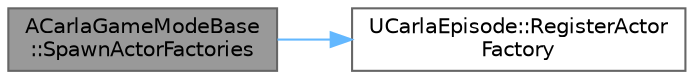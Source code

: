 digraph "ACarlaGameModeBase::SpawnActorFactories"
{
 // INTERACTIVE_SVG=YES
 // LATEX_PDF_SIZE
  bgcolor="transparent";
  edge [fontname=Helvetica,fontsize=10,labelfontname=Helvetica,labelfontsize=10];
  node [fontname=Helvetica,fontsize=10,shape=box,height=0.2,width=0.4];
  rankdir="LR";
  Node1 [id="Node000001",label="ACarlaGameModeBase\l::SpawnActorFactories",height=0.2,width=0.4,color="gray40", fillcolor="grey60", style="filled", fontcolor="black",tooltip=" "];
  Node1 -> Node2 [id="edge1_Node000001_Node000002",color="steelblue1",style="solid",tooltip=" "];
  Node2 [id="Node000002",label="UCarlaEpisode::RegisterActor\lFactory",height=0.2,width=0.4,color="grey40", fillcolor="white", style="filled",URL="$dc/d84/classUCarlaEpisode.html#a72b2207c8c55b717d6a674268f45a67f",tooltip=" "];
}
